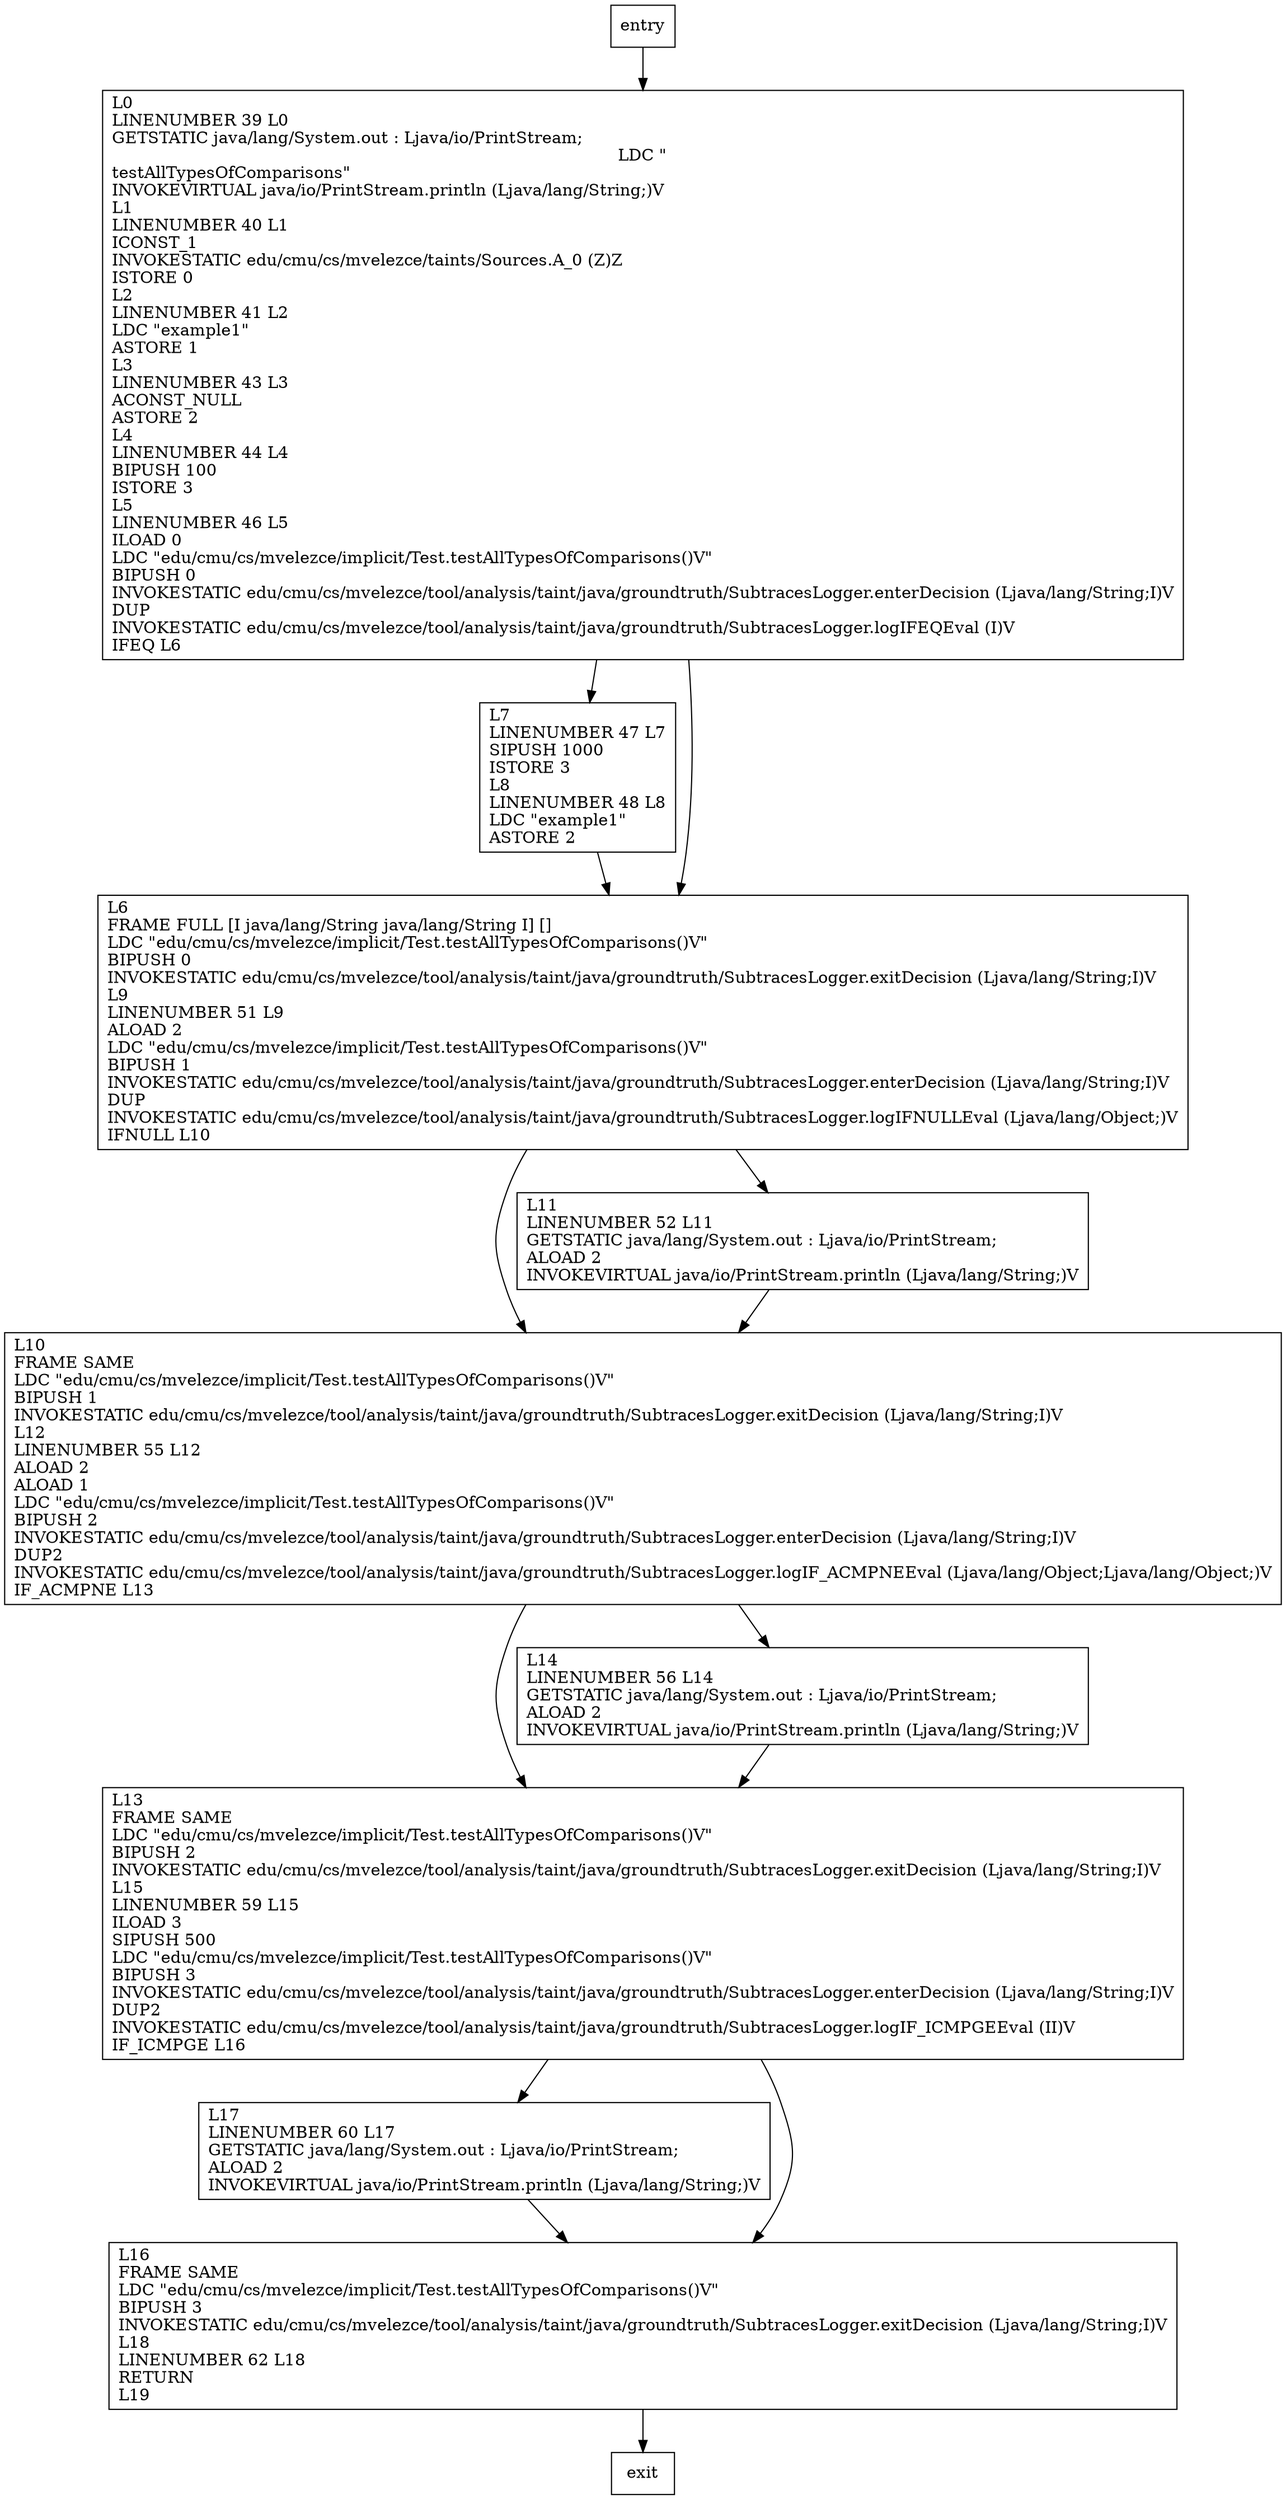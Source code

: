 digraph testAllTypesOfComparisons {
node [shape=record];
1589231485 [label="L7\lLINENUMBER 47 L7\lSIPUSH 1000\lISTORE 3\lL8\lLINENUMBER 48 L8\lLDC \"example1\"\lASTORE 2\l"];
801376342 [label="L17\lLINENUMBER 60 L17\lGETSTATIC java/lang/System.out : Ljava/io/PrintStream;\lALOAD 2\lINVOKEVIRTUAL java/io/PrintStream.println (Ljava/lang/String;)V\l"];
795146655 [label="L10\lFRAME SAME\lLDC \"edu/cmu/cs/mvelezce/implicit/Test.testAllTypesOfComparisons()V\"\lBIPUSH 1\lINVOKESTATIC edu/cmu/cs/mvelezce/tool/analysis/taint/java/groundtruth/SubtracesLogger.exitDecision (Ljava/lang/String;I)V\lL12\lLINENUMBER 55 L12\lALOAD 2\lALOAD 1\lLDC \"edu/cmu/cs/mvelezce/implicit/Test.testAllTypesOfComparisons()V\"\lBIPUSH 2\lINVOKESTATIC edu/cmu/cs/mvelezce/tool/analysis/taint/java/groundtruth/SubtracesLogger.enterDecision (Ljava/lang/String;I)V\lDUP2\lINVOKESTATIC edu/cmu/cs/mvelezce/tool/analysis/taint/java/groundtruth/SubtracesLogger.logIF_ACMPNEEval (Ljava/lang/Object;Ljava/lang/Object;)V\lIF_ACMPNE L13\l"];
1174511944 [label="L13\lFRAME SAME\lLDC \"edu/cmu/cs/mvelezce/implicit/Test.testAllTypesOfComparisons()V\"\lBIPUSH 2\lINVOKESTATIC edu/cmu/cs/mvelezce/tool/analysis/taint/java/groundtruth/SubtracesLogger.exitDecision (Ljava/lang/String;I)V\lL15\lLINENUMBER 59 L15\lILOAD 3\lSIPUSH 500\lLDC \"edu/cmu/cs/mvelezce/implicit/Test.testAllTypesOfComparisons()V\"\lBIPUSH 3\lINVOKESTATIC edu/cmu/cs/mvelezce/tool/analysis/taint/java/groundtruth/SubtracesLogger.enterDecision (Ljava/lang/String;I)V\lDUP2\lINVOKESTATIC edu/cmu/cs/mvelezce/tool/analysis/taint/java/groundtruth/SubtracesLogger.logIF_ICMPGEEval (II)V\lIF_ICMPGE L16\l"];
1365245749 [label="L0\lLINENUMBER 39 L0\lGETSTATIC java/lang/System.out : Ljava/io/PrintStream;\lLDC \"\ntestAllTypesOfComparisons\"\lINVOKEVIRTUAL java/io/PrintStream.println (Ljava/lang/String;)V\lL1\lLINENUMBER 40 L1\lICONST_1\lINVOKESTATIC edu/cmu/cs/mvelezce/taints/Sources.A_0 (Z)Z\lISTORE 0\lL2\lLINENUMBER 41 L2\lLDC \"example1\"\lASTORE 1\lL3\lLINENUMBER 43 L3\lACONST_NULL\lASTORE 2\lL4\lLINENUMBER 44 L4\lBIPUSH 100\lISTORE 3\lL5\lLINENUMBER 46 L5\lILOAD 0\lLDC \"edu/cmu/cs/mvelezce/implicit/Test.testAllTypesOfComparisons()V\"\lBIPUSH 0\lINVOKESTATIC edu/cmu/cs/mvelezce/tool/analysis/taint/java/groundtruth/SubtracesLogger.enterDecision (Ljava/lang/String;I)V\lDUP\lINVOKESTATIC edu/cmu/cs/mvelezce/tool/analysis/taint/java/groundtruth/SubtracesLogger.logIFEQEval (I)V\lIFEQ L6\l"];
1693848538 [label="L6\lFRAME FULL [I java/lang/String java/lang/String I] []\lLDC \"edu/cmu/cs/mvelezce/implicit/Test.testAllTypesOfComparisons()V\"\lBIPUSH 0\lINVOKESTATIC edu/cmu/cs/mvelezce/tool/analysis/taint/java/groundtruth/SubtracesLogger.exitDecision (Ljava/lang/String;I)V\lL9\lLINENUMBER 51 L9\lALOAD 2\lLDC \"edu/cmu/cs/mvelezce/implicit/Test.testAllTypesOfComparisons()V\"\lBIPUSH 1\lINVOKESTATIC edu/cmu/cs/mvelezce/tool/analysis/taint/java/groundtruth/SubtracesLogger.enterDecision (Ljava/lang/String;I)V\lDUP\lINVOKESTATIC edu/cmu/cs/mvelezce/tool/analysis/taint/java/groundtruth/SubtracesLogger.logIFNULLEval (Ljava/lang/Object;)V\lIFNULL L10\l"];
23862545 [label="L11\lLINENUMBER 52 L11\lGETSTATIC java/lang/System.out : Ljava/io/PrintStream;\lALOAD 2\lINVOKEVIRTUAL java/io/PrintStream.println (Ljava/lang/String;)V\l"];
305989654 [label="L14\lLINENUMBER 56 L14\lGETSTATIC java/lang/System.out : Ljava/io/PrintStream;\lALOAD 2\lINVOKEVIRTUAL java/io/PrintStream.println (Ljava/lang/String;)V\l"];
1310785558 [label="L16\lFRAME SAME\lLDC \"edu/cmu/cs/mvelezce/implicit/Test.testAllTypesOfComparisons()V\"\lBIPUSH 3\lINVOKESTATIC edu/cmu/cs/mvelezce/tool/analysis/taint/java/groundtruth/SubtracesLogger.exitDecision (Ljava/lang/String;I)V\lL18\lLINENUMBER 62 L18\lRETURN\lL19\l"];
entry;
exit;
1589231485 -> 1693848538;
entry -> 1365245749;
801376342 -> 1310785558;
795146655 -> 1174511944;
795146655 -> 305989654;
1174511944 -> 801376342;
1174511944 -> 1310785558;
1365245749 -> 1589231485;
1365245749 -> 1693848538;
1693848538 -> 795146655;
1693848538 -> 23862545;
23862545 -> 795146655;
305989654 -> 1174511944;
1310785558 -> exit;
}
